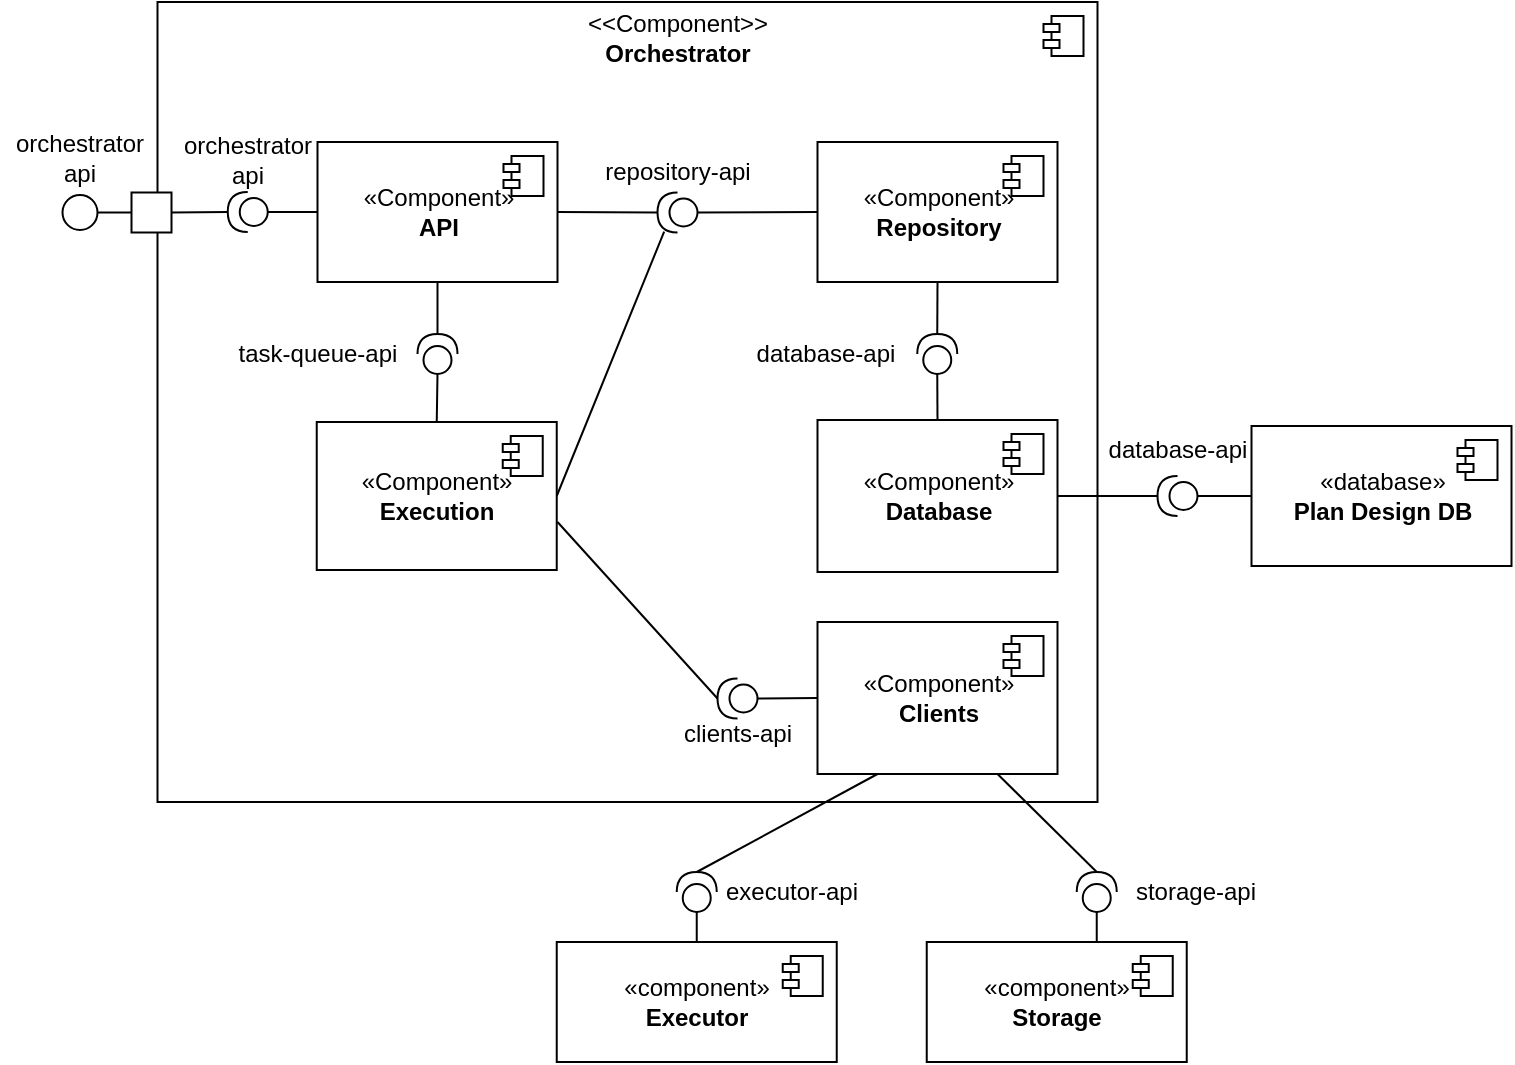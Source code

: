 <mxfile version="17.2.4" type="device"><diagram id="vAZpr0C4UZSKOUfKwHh5" name="Страница 1"><mxGraphModel dx="1956" dy="2228" grid="1" gridSize="10" guides="1" tooltips="1" connect="1" arrows="1" fold="1" page="1" pageScale="1" pageWidth="827" pageHeight="1169" math="0" shadow="0"><root><mxCell id="0"/><mxCell id="1" parent="0"/><mxCell id="3dl7Q_bX9ssRe7IBSRYj-373" value="" style="html=1;dropTarget=0;" vertex="1" parent="1"><mxGeometry x="-741.25" y="-1160" width="470" height="400" as="geometry"/></mxCell><mxCell id="3dl7Q_bX9ssRe7IBSRYj-374" value="" style="shape=module;jettyWidth=8;jettyHeight=4;" vertex="1" parent="3dl7Q_bX9ssRe7IBSRYj-373"><mxGeometry x="1" width="20" height="20" relative="1" as="geometry"><mxPoint x="-27" y="7" as="offset"/></mxGeometry></mxCell><mxCell id="3dl7Q_bX9ssRe7IBSRYj-127" value="&amp;lt;&amp;lt;Component&amp;gt;&amp;gt;&lt;br&gt;&lt;b&gt;Orchestrator&lt;/b&gt;" style="text;html=1;strokeColor=none;fillColor=none;align=center;verticalAlign=middle;whiteSpace=wrap;rounded=0;" vertex="1" parent="1"><mxGeometry x="-511.25" y="-1157.5" width="60" height="30" as="geometry"/></mxCell><mxCell id="3dl7Q_bX9ssRe7IBSRYj-147" value="" style="ellipse;whiteSpace=wrap;html=1;aspect=fixed;" vertex="1" parent="1"><mxGeometry x="-788.75" y="-1063.5" width="17.5" height="17.5" as="geometry"/></mxCell><mxCell id="3dl7Q_bX9ssRe7IBSRYj-148" style="edgeStyle=orthogonalEdgeStyle;rounded=1;orthogonalLoop=1;jettySize=auto;html=1;exitX=0;exitY=0.5;exitDx=0;exitDy=0;entryX=1;entryY=0.5;entryDx=0;entryDy=0;endArrow=none;endFill=0;" edge="1" parent="1" source="3dl7Q_bX9ssRe7IBSRYj-23" target="3dl7Q_bX9ssRe7IBSRYj-147"><mxGeometry relative="1" as="geometry"/></mxCell><mxCell id="3dl7Q_bX9ssRe7IBSRYj-330" value="«Component»&lt;br&gt;&lt;b&gt;Clients&lt;/b&gt;" style="html=1;dropTarget=0;" vertex="1" parent="1"><mxGeometry x="-411.25" y="-850" width="120" height="76" as="geometry"/></mxCell><mxCell id="3dl7Q_bX9ssRe7IBSRYj-331" value="" style="shape=module;jettyWidth=8;jettyHeight=4;" vertex="1" parent="3dl7Q_bX9ssRe7IBSRYj-330"><mxGeometry x="1" width="20" height="20" relative="1" as="geometry"><mxPoint x="-27" y="7" as="offset"/></mxGeometry></mxCell><mxCell id="3dl7Q_bX9ssRe7IBSRYj-346" style="edgeStyle=none;rounded=0;orthogonalLoop=1;jettySize=auto;html=1;exitX=0.5;exitY=0;exitDx=0;exitDy=0;entryX=0;entryY=0.5;entryDx=0;entryDy=0;entryPerimeter=0;endArrow=none;endFill=0;" edge="1" parent="1" source="3dl7Q_bX9ssRe7IBSRYj-332" target="3dl7Q_bX9ssRe7IBSRYj-340"><mxGeometry relative="1" as="geometry"/></mxCell><mxCell id="3dl7Q_bX9ssRe7IBSRYj-358" style="edgeStyle=none;rounded=0;orthogonalLoop=1;jettySize=auto;html=1;exitX=1;exitY=0.5;exitDx=0;exitDy=0;entryX=0.834;entryY=0.021;entryDx=0;entryDy=0;entryPerimeter=0;endArrow=none;endFill=0;" edge="1" parent="1" source="3dl7Q_bX9ssRe7IBSRYj-332" target="3dl7Q_bX9ssRe7IBSRYj-347"><mxGeometry relative="1" as="geometry"/></mxCell><mxCell id="3dl7Q_bX9ssRe7IBSRYj-332" value="«Component»&lt;br&gt;&lt;b&gt;Execution&lt;/b&gt;" style="html=1;dropTarget=0;" vertex="1" parent="1"><mxGeometry x="-661.63" y="-950" width="120" height="74" as="geometry"/></mxCell><mxCell id="3dl7Q_bX9ssRe7IBSRYj-333" value="" style="shape=module;jettyWidth=8;jettyHeight=4;" vertex="1" parent="3dl7Q_bX9ssRe7IBSRYj-332"><mxGeometry x="1" width="20" height="20" relative="1" as="geometry"><mxPoint x="-27" y="7" as="offset"/></mxGeometry></mxCell><mxCell id="3dl7Q_bX9ssRe7IBSRYj-354" style="edgeStyle=none;rounded=0;orthogonalLoop=1;jettySize=auto;html=1;exitX=0.5;exitY=0;exitDx=0;exitDy=0;entryX=0;entryY=0.5;entryDx=0;entryDy=0;entryPerimeter=0;endArrow=none;endFill=0;" edge="1" parent="1" source="3dl7Q_bX9ssRe7IBSRYj-334" target="3dl7Q_bX9ssRe7IBSRYj-352"><mxGeometry relative="1" as="geometry"/></mxCell><mxCell id="3dl7Q_bX9ssRe7IBSRYj-334" value="«Component»&lt;br&gt;&lt;b&gt;Database&lt;/b&gt;" style="html=1;dropTarget=0;" vertex="1" parent="1"><mxGeometry x="-411.25" y="-951" width="120" height="76" as="geometry"/></mxCell><mxCell id="3dl7Q_bX9ssRe7IBSRYj-335" value="" style="shape=module;jettyWidth=8;jettyHeight=4;" vertex="1" parent="3dl7Q_bX9ssRe7IBSRYj-334"><mxGeometry x="1" width="20" height="20" relative="1" as="geometry"><mxPoint x="-27" y="7" as="offset"/></mxGeometry></mxCell><mxCell id="3dl7Q_bX9ssRe7IBSRYj-349" style="edgeStyle=none;rounded=0;orthogonalLoop=1;jettySize=auto;html=1;exitX=0;exitY=0.5;exitDx=0;exitDy=0;entryX=0;entryY=0.5;entryDx=0;entryDy=0;entryPerimeter=0;endArrow=none;endFill=0;" edge="1" parent="1" source="3dl7Q_bX9ssRe7IBSRYj-336" target="3dl7Q_bX9ssRe7IBSRYj-347"><mxGeometry relative="1" as="geometry"/></mxCell><mxCell id="3dl7Q_bX9ssRe7IBSRYj-355" style="edgeStyle=none;rounded=0;orthogonalLoop=1;jettySize=auto;html=1;exitX=0.5;exitY=1;exitDx=0;exitDy=0;entryX=1;entryY=0.5;entryDx=0;entryDy=0;entryPerimeter=0;endArrow=none;endFill=0;" edge="1" parent="1" source="3dl7Q_bX9ssRe7IBSRYj-336" target="3dl7Q_bX9ssRe7IBSRYj-352"><mxGeometry relative="1" as="geometry"/></mxCell><mxCell id="3dl7Q_bX9ssRe7IBSRYj-336" value="«Component»&lt;br&gt;&lt;b&gt;Repository&lt;/b&gt;" style="html=1;dropTarget=0;" vertex="1" parent="1"><mxGeometry x="-411.25" y="-1090" width="120" height="70" as="geometry"/></mxCell><mxCell id="3dl7Q_bX9ssRe7IBSRYj-337" value="" style="shape=module;jettyWidth=8;jettyHeight=4;" vertex="1" parent="3dl7Q_bX9ssRe7IBSRYj-336"><mxGeometry x="1" width="20" height="20" relative="1" as="geometry"><mxPoint x="-27" y="7" as="offset"/></mxGeometry></mxCell><mxCell id="3dl7Q_bX9ssRe7IBSRYj-345" style="rounded=0;orthogonalLoop=1;jettySize=auto;html=1;exitX=0.5;exitY=1;exitDx=0;exitDy=0;endArrow=none;endFill=0;" edge="1" parent="1" source="3dl7Q_bX9ssRe7IBSRYj-338" target="3dl7Q_bX9ssRe7IBSRYj-340"><mxGeometry relative="1" as="geometry"/></mxCell><mxCell id="3dl7Q_bX9ssRe7IBSRYj-350" style="edgeStyle=none;rounded=0;orthogonalLoop=1;jettySize=auto;html=1;exitX=1;exitY=0.5;exitDx=0;exitDy=0;entryX=1;entryY=0.5;entryDx=0;entryDy=0;entryPerimeter=0;endArrow=none;endFill=0;" edge="1" parent="1" source="3dl7Q_bX9ssRe7IBSRYj-338" target="3dl7Q_bX9ssRe7IBSRYj-347"><mxGeometry relative="1" as="geometry"/></mxCell><mxCell id="3dl7Q_bX9ssRe7IBSRYj-370" style="edgeStyle=none;rounded=0;orthogonalLoop=1;jettySize=auto;html=1;exitX=0;exitY=0.5;exitDx=0;exitDy=0;entryX=0;entryY=0.5;entryDx=0;entryDy=0;entryPerimeter=0;endArrow=none;endFill=0;" edge="1" parent="1" source="3dl7Q_bX9ssRe7IBSRYj-338" target="3dl7Q_bX9ssRe7IBSRYj-368"><mxGeometry relative="1" as="geometry"/></mxCell><mxCell id="3dl7Q_bX9ssRe7IBSRYj-338" value="«Component»&lt;br&gt;&lt;b&gt;API&lt;/b&gt;" style="html=1;dropTarget=0;" vertex="1" parent="1"><mxGeometry x="-661.25" y="-1090" width="120" height="70" as="geometry"/></mxCell><mxCell id="3dl7Q_bX9ssRe7IBSRYj-339" value="" style="shape=module;jettyWidth=8;jettyHeight=4;" vertex="1" parent="3dl7Q_bX9ssRe7IBSRYj-338"><mxGeometry x="1" width="20" height="20" relative="1" as="geometry"><mxPoint x="-27" y="7" as="offset"/></mxGeometry></mxCell><mxCell id="3dl7Q_bX9ssRe7IBSRYj-340" value="" style="shape=providedRequiredInterface;html=1;verticalLabelPosition=bottom;sketch=0;fillColor=default;direction=north;" vertex="1" parent="1"><mxGeometry x="-611.25" y="-994" width="20" height="20" as="geometry"/></mxCell><mxCell id="3dl7Q_bX9ssRe7IBSRYj-341" value="task-queue-api" style="text;html=1;strokeColor=none;fillColor=none;align=center;verticalAlign=middle;whiteSpace=wrap;rounded=0;" vertex="1" parent="1"><mxGeometry x="-706.13" y="-999" width="90" height="30" as="geometry"/></mxCell><mxCell id="3dl7Q_bX9ssRe7IBSRYj-23" value="" style="whiteSpace=wrap;html=1;aspect=fixed;" vertex="1" parent="1"><mxGeometry x="-754.25" y="-1064.75" width="20" height="20" as="geometry"/></mxCell><mxCell id="3dl7Q_bX9ssRe7IBSRYj-347" value="" style="shape=providedRequiredInterface;html=1;verticalLabelPosition=bottom;sketch=0;fillColor=default;direction=west;" vertex="1" parent="1"><mxGeometry x="-491.25" y="-1064.75" width="20" height="20" as="geometry"/></mxCell><mxCell id="3dl7Q_bX9ssRe7IBSRYj-348" value="repository-api" style="text;html=1;strokeColor=none;fillColor=none;align=center;verticalAlign=middle;whiteSpace=wrap;rounded=0;" vertex="1" parent="1"><mxGeometry x="-521.25" y="-1090" width="80" height="30" as="geometry"/></mxCell><mxCell id="3dl7Q_bX9ssRe7IBSRYj-352" value="" style="shape=providedRequiredInterface;html=1;verticalLabelPosition=bottom;sketch=0;fillColor=default;direction=north;" vertex="1" parent="1"><mxGeometry x="-361.37" y="-994" width="20" height="20" as="geometry"/></mxCell><mxCell id="3dl7Q_bX9ssRe7IBSRYj-353" value="database-api" style="text;html=1;strokeColor=none;fillColor=none;align=center;verticalAlign=middle;whiteSpace=wrap;rounded=0;" vertex="1" parent="1"><mxGeometry x="-452.25" y="-999" width="90" height="30" as="geometry"/></mxCell><mxCell id="3dl7Q_bX9ssRe7IBSRYj-129" value="«database»&lt;br&gt;&lt;b&gt;Plan Design DB&lt;/b&gt;" style="html=1;dropTarget=0;" vertex="1" parent="1"><mxGeometry x="-194.25" y="-948" width="130" height="70" as="geometry"/></mxCell><mxCell id="3dl7Q_bX9ssRe7IBSRYj-130" value="" style="shape=module;jettyWidth=8;jettyHeight=4;" vertex="1" parent="3dl7Q_bX9ssRe7IBSRYj-129"><mxGeometry x="1" width="20" height="20" relative="1" as="geometry"><mxPoint x="-27" y="7" as="offset"/></mxGeometry></mxCell><mxCell id="3dl7Q_bX9ssRe7IBSRYj-356" style="edgeStyle=none;rounded=0;orthogonalLoop=1;jettySize=auto;html=1;exitX=1;exitY=0.5;exitDx=0;exitDy=0;exitPerimeter=0;entryX=1;entryY=0.5;entryDx=0;entryDy=0;endArrow=none;endFill=0;" edge="1" parent="1" source="3dl7Q_bX9ssRe7IBSRYj-132" target="3dl7Q_bX9ssRe7IBSRYj-334"><mxGeometry relative="1" as="geometry"/></mxCell><mxCell id="3dl7Q_bX9ssRe7IBSRYj-357" style="edgeStyle=none;rounded=0;orthogonalLoop=1;jettySize=auto;html=1;exitX=0;exitY=0.5;exitDx=0;exitDy=0;exitPerimeter=0;entryX=0;entryY=0.5;entryDx=0;entryDy=0;endArrow=none;endFill=0;" edge="1" parent="1" source="3dl7Q_bX9ssRe7IBSRYj-132" target="3dl7Q_bX9ssRe7IBSRYj-129"><mxGeometry relative="1" as="geometry"/></mxCell><mxCell id="3dl7Q_bX9ssRe7IBSRYj-132" value="" style="shape=providedRequiredInterface;html=1;verticalLabelPosition=bottom;sketch=0;direction=west;" vertex="1" parent="1"><mxGeometry x="-241.25" y="-923" width="20" height="20" as="geometry"/></mxCell><mxCell id="3dl7Q_bX9ssRe7IBSRYj-133" value="database-api" style="text;html=1;strokeColor=none;fillColor=none;align=center;verticalAlign=middle;whiteSpace=wrap;rounded=0;" vertex="1" parent="1"><mxGeometry x="-271.25" y="-951" width="80" height="30" as="geometry"/></mxCell><mxCell id="3dl7Q_bX9ssRe7IBSRYj-135" value="«component»&lt;br&gt;&lt;b&gt;Storage&lt;/b&gt;" style="html=1;dropTarget=0;" vertex="1" parent="1"><mxGeometry x="-356.63" y="-690" width="130" height="60" as="geometry"/></mxCell><mxCell id="3dl7Q_bX9ssRe7IBSRYj-136" value="" style="shape=module;jettyWidth=8;jettyHeight=4;" vertex="1" parent="3dl7Q_bX9ssRe7IBSRYj-135"><mxGeometry x="1" width="20" height="20" relative="1" as="geometry"><mxPoint x="-27" y="7" as="offset"/></mxGeometry></mxCell><mxCell id="3dl7Q_bX9ssRe7IBSRYj-137" style="edgeStyle=orthogonalEdgeStyle;rounded=0;orthogonalLoop=1;jettySize=auto;html=1;exitX=0;exitY=0.5;exitDx=0;exitDy=0;exitPerimeter=0;endArrow=none;endFill=0;" edge="1" parent="1" source="3dl7Q_bX9ssRe7IBSRYj-138"><mxGeometry relative="1" as="geometry"><mxPoint x="-271.63" y="-690" as="targetPoint"/></mxGeometry></mxCell><mxCell id="3dl7Q_bX9ssRe7IBSRYj-364" style="edgeStyle=none;rounded=0;orthogonalLoop=1;jettySize=auto;html=1;exitX=1;exitY=0.5;exitDx=0;exitDy=0;exitPerimeter=0;entryX=0.75;entryY=1;entryDx=0;entryDy=0;endArrow=none;endFill=0;" edge="1" parent="1" source="3dl7Q_bX9ssRe7IBSRYj-138" target="3dl7Q_bX9ssRe7IBSRYj-330"><mxGeometry relative="1" as="geometry"/></mxCell><mxCell id="3dl7Q_bX9ssRe7IBSRYj-138" value="" style="shape=providedRequiredInterface;html=1;verticalLabelPosition=bottom;sketch=0;direction=north;" vertex="1" parent="1"><mxGeometry x="-281.63" y="-725" width="20" height="20" as="geometry"/></mxCell><mxCell id="3dl7Q_bX9ssRe7IBSRYj-139" value="storage-api" style="text;html=1;strokeColor=none;fillColor=none;align=center;verticalAlign=middle;whiteSpace=wrap;rounded=0;" vertex="1" parent="1"><mxGeometry x="-266.63" y="-730" width="90" height="30" as="geometry"/></mxCell><mxCell id="3dl7Q_bX9ssRe7IBSRYj-141" value="«component»&lt;br&gt;&lt;b&gt;Executor&lt;/b&gt;" style="html=1;dropTarget=0;" vertex="1" parent="1"><mxGeometry x="-541.63" y="-690" width="140" height="60" as="geometry"/></mxCell><mxCell id="3dl7Q_bX9ssRe7IBSRYj-142" value="" style="shape=module;jettyWidth=8;jettyHeight=4;" vertex="1" parent="3dl7Q_bX9ssRe7IBSRYj-141"><mxGeometry x="1" width="20" height="20" relative="1" as="geometry"><mxPoint x="-27" y="7" as="offset"/></mxGeometry></mxCell><mxCell id="3dl7Q_bX9ssRe7IBSRYj-143" style="edgeStyle=orthogonalEdgeStyle;rounded=0;orthogonalLoop=1;jettySize=auto;html=1;exitX=0;exitY=0.5;exitDx=0;exitDy=0;exitPerimeter=0;entryX=0.5;entryY=0;entryDx=0;entryDy=0;endArrow=none;endFill=0;" edge="1" parent="1" source="3dl7Q_bX9ssRe7IBSRYj-144" target="3dl7Q_bX9ssRe7IBSRYj-141"><mxGeometry relative="1" as="geometry"/></mxCell><mxCell id="3dl7Q_bX9ssRe7IBSRYj-363" style="edgeStyle=none;rounded=0;orthogonalLoop=1;jettySize=auto;html=1;exitX=1;exitY=0.5;exitDx=0;exitDy=0;exitPerimeter=0;entryX=0.25;entryY=1;entryDx=0;entryDy=0;endArrow=none;endFill=0;" edge="1" parent="1" source="3dl7Q_bX9ssRe7IBSRYj-144" target="3dl7Q_bX9ssRe7IBSRYj-330"><mxGeometry relative="1" as="geometry"/></mxCell><mxCell id="3dl7Q_bX9ssRe7IBSRYj-144" value="" style="shape=providedRequiredInterface;html=1;verticalLabelPosition=bottom;sketch=0;direction=north;" vertex="1" parent="1"><mxGeometry x="-481.63" y="-725" width="20" height="20" as="geometry"/></mxCell><mxCell id="3dl7Q_bX9ssRe7IBSRYj-145" value="executor-api" style="text;html=1;strokeColor=none;fillColor=none;align=center;verticalAlign=middle;whiteSpace=wrap;rounded=0;" vertex="1" parent="1"><mxGeometry x="-468.88" y="-730" width="90" height="30" as="geometry"/></mxCell><mxCell id="3dl7Q_bX9ssRe7IBSRYj-361" style="edgeStyle=none;rounded=0;orthogonalLoop=1;jettySize=auto;html=1;exitX=0;exitY=0.5;exitDx=0;exitDy=0;exitPerimeter=0;entryX=0;entryY=0.5;entryDx=0;entryDy=0;endArrow=none;endFill=0;" edge="1" parent="1" source="3dl7Q_bX9ssRe7IBSRYj-359" target="3dl7Q_bX9ssRe7IBSRYj-330"><mxGeometry relative="1" as="geometry"/></mxCell><mxCell id="3dl7Q_bX9ssRe7IBSRYj-362" style="edgeStyle=none;rounded=0;orthogonalLoop=1;jettySize=auto;html=1;exitX=1;exitY=0.5;exitDx=0;exitDy=0;exitPerimeter=0;endArrow=none;endFill=0;" edge="1" parent="1" source="3dl7Q_bX9ssRe7IBSRYj-359"><mxGeometry relative="1" as="geometry"><mxPoint x="-541.25" y="-900" as="targetPoint"/></mxGeometry></mxCell><mxCell id="3dl7Q_bX9ssRe7IBSRYj-359" value="" style="shape=providedRequiredInterface;html=1;verticalLabelPosition=bottom;sketch=0;fillColor=default;direction=west;" vertex="1" parent="1"><mxGeometry x="-461.25" y="-821.75" width="20" height="20" as="geometry"/></mxCell><mxCell id="3dl7Q_bX9ssRe7IBSRYj-360" value="clients-api" style="text;html=1;strokeColor=none;fillColor=none;align=center;verticalAlign=middle;whiteSpace=wrap;rounded=0;" vertex="1" parent="1"><mxGeometry x="-491.25" y="-809" width="80" height="30" as="geometry"/></mxCell><mxCell id="3dl7Q_bX9ssRe7IBSRYj-371" style="edgeStyle=none;rounded=0;orthogonalLoop=1;jettySize=auto;html=1;exitX=1;exitY=0.5;exitDx=0;exitDy=0;exitPerimeter=0;entryX=1;entryY=0.5;entryDx=0;entryDy=0;endArrow=none;endFill=0;" edge="1" parent="1" source="3dl7Q_bX9ssRe7IBSRYj-368" target="3dl7Q_bX9ssRe7IBSRYj-23"><mxGeometry relative="1" as="geometry"/></mxCell><mxCell id="3dl7Q_bX9ssRe7IBSRYj-368" value="" style="shape=providedRequiredInterface;html=1;verticalLabelPosition=bottom;sketch=0;fillColor=default;direction=west;" vertex="1" parent="1"><mxGeometry x="-706.13" y="-1065" width="20" height="20" as="geometry"/></mxCell><mxCell id="3dl7Q_bX9ssRe7IBSRYj-369" value="orchestrator&lt;br&gt;api" style="text;html=1;strokeColor=none;fillColor=none;align=center;verticalAlign=middle;whiteSpace=wrap;rounded=0;" vertex="1" parent="1"><mxGeometry x="-736.13" y="-1096" width="80" height="30" as="geometry"/></mxCell><mxCell id="3dl7Q_bX9ssRe7IBSRYj-372" value="orchestrator&lt;br&gt;api" style="text;html=1;strokeColor=none;fillColor=none;align=center;verticalAlign=middle;whiteSpace=wrap;rounded=0;" vertex="1" parent="1"><mxGeometry x="-820" y="-1098.75" width="80" height="34" as="geometry"/></mxCell></root></mxGraphModel></diagram></mxfile>